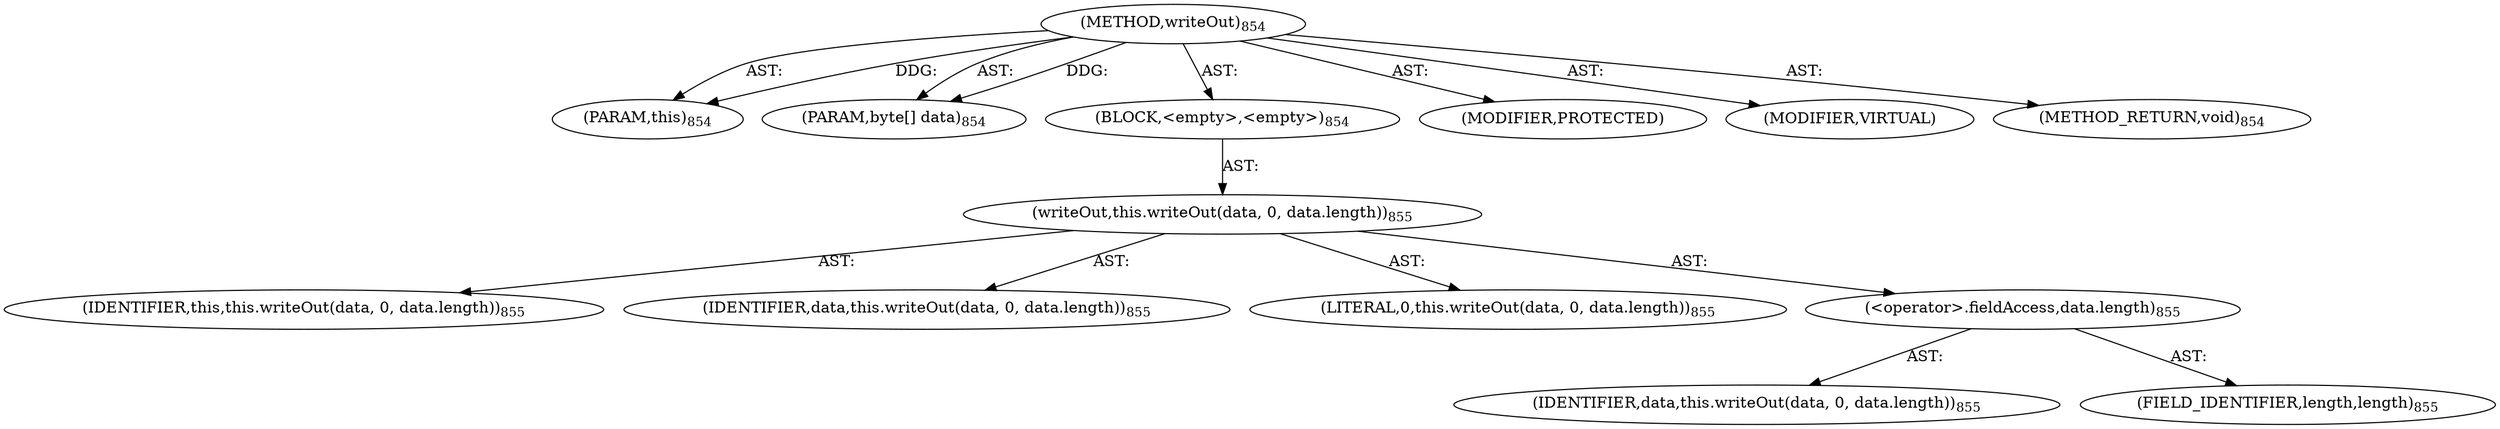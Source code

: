 digraph "writeOut" {  
"111669149718" [label = <(METHOD,writeOut)<SUB>854</SUB>> ]
"115964117007" [label = <(PARAM,this)<SUB>854</SUB>> ]
"115964117030" [label = <(PARAM,byte[] data)<SUB>854</SUB>> ]
"25769803880" [label = <(BLOCK,&lt;empty&gt;,&lt;empty&gt;)<SUB>854</SUB>> ]
"30064771870" [label = <(writeOut,this.writeOut(data, 0, data.length))<SUB>855</SUB>> ]
"68719476811" [label = <(IDENTIFIER,this,this.writeOut(data, 0, data.length))<SUB>855</SUB>> ]
"68719477246" [label = <(IDENTIFIER,data,this.writeOut(data, 0, data.length))<SUB>855</SUB>> ]
"90194313336" [label = <(LITERAL,0,this.writeOut(data, 0, data.length))<SUB>855</SUB>> ]
"30064771871" [label = <(&lt;operator&gt;.fieldAccess,data.length)<SUB>855</SUB>> ]
"68719477247" [label = <(IDENTIFIER,data,this.writeOut(data, 0, data.length))<SUB>855</SUB>> ]
"55834575080" [label = <(FIELD_IDENTIFIER,length,length)<SUB>855</SUB>> ]
"133143986255" [label = <(MODIFIER,PROTECTED)> ]
"133143986256" [label = <(MODIFIER,VIRTUAL)> ]
"128849018902" [label = <(METHOD_RETURN,void)<SUB>854</SUB>> ]
  "111669149718" -> "115964117007"  [ label = "AST: "] 
  "111669149718" -> "115964117030"  [ label = "AST: "] 
  "111669149718" -> "25769803880"  [ label = "AST: "] 
  "111669149718" -> "133143986255"  [ label = "AST: "] 
  "111669149718" -> "133143986256"  [ label = "AST: "] 
  "111669149718" -> "128849018902"  [ label = "AST: "] 
  "25769803880" -> "30064771870"  [ label = "AST: "] 
  "30064771870" -> "68719476811"  [ label = "AST: "] 
  "30064771870" -> "68719477246"  [ label = "AST: "] 
  "30064771870" -> "90194313336"  [ label = "AST: "] 
  "30064771870" -> "30064771871"  [ label = "AST: "] 
  "30064771871" -> "68719477247"  [ label = "AST: "] 
  "30064771871" -> "55834575080"  [ label = "AST: "] 
  "111669149718" -> "115964117007"  [ label = "DDG: "] 
  "111669149718" -> "115964117030"  [ label = "DDG: "] 
}
